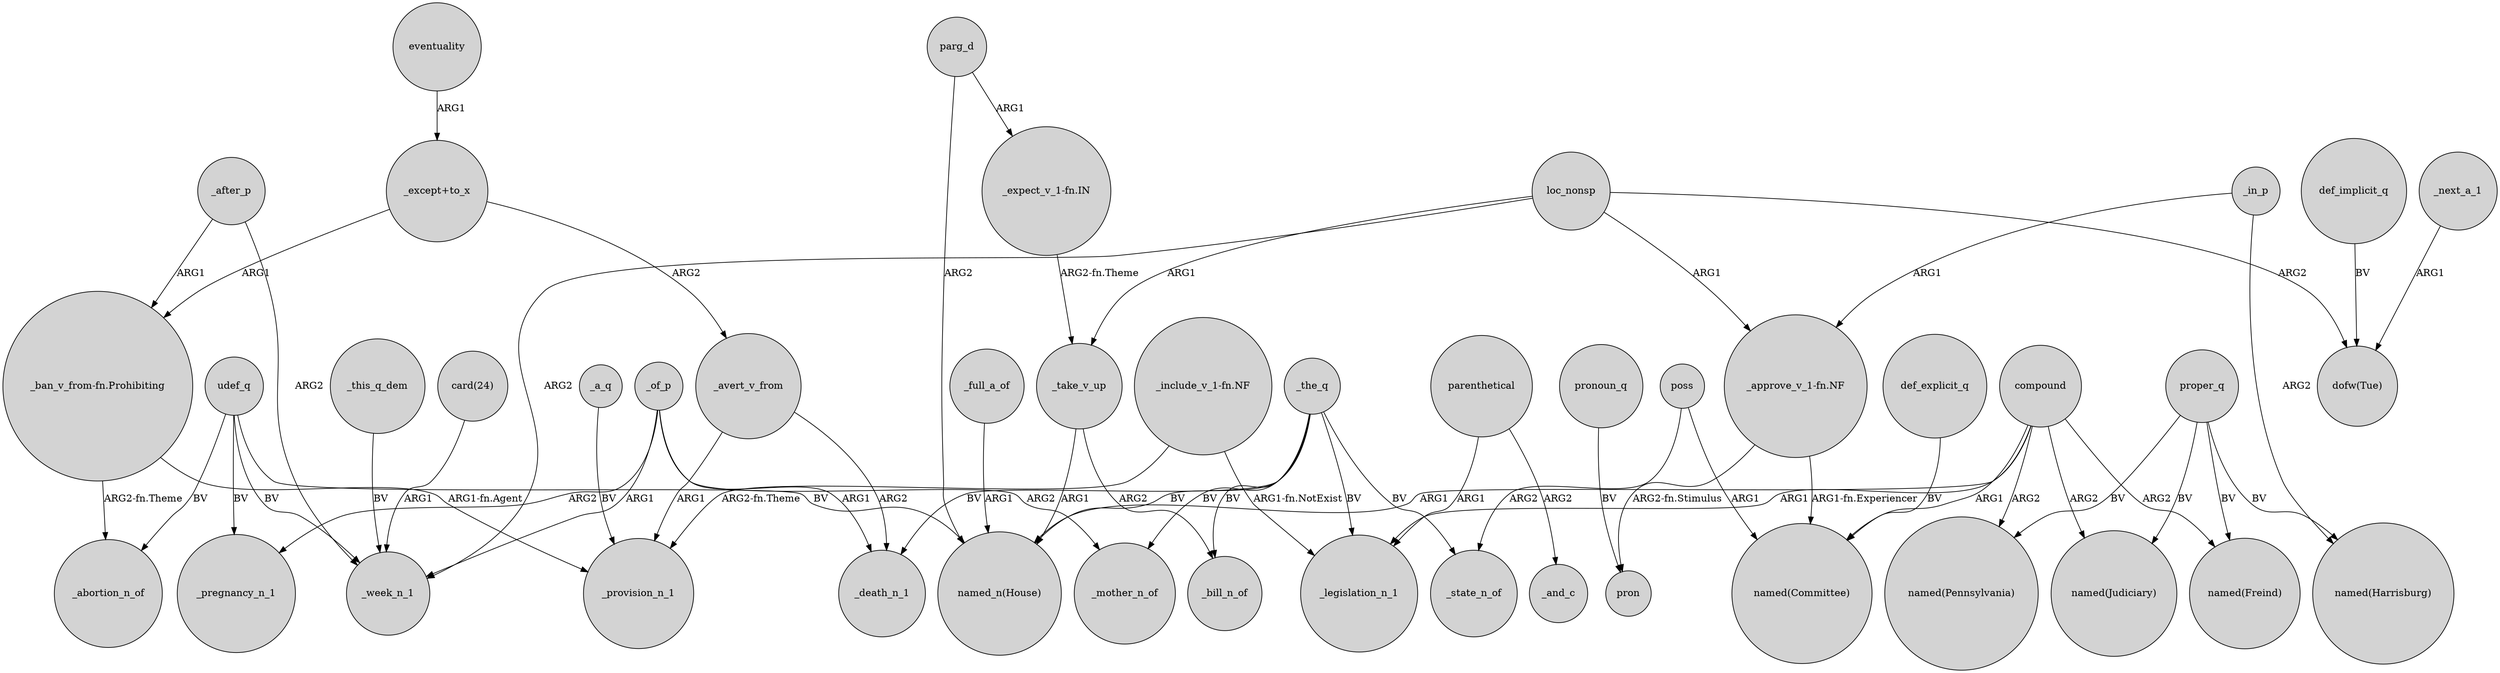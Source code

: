 digraph {
	node [shape=circle style=filled]
	udef_q -> "named_n(House)" [label=BV]
	"_include_v_1-fn.NF" -> _legislation_n_1 [label="ARG1-fn.NotExist"]
	_the_q -> _bill_n_of [label=BV]
	_avert_v_from -> _death_n_1 [label=ARG2]
	_of_p -> _mother_n_of [label=ARG2]
	"_include_v_1-fn.NF" -> _provision_n_1 [label="ARG2-fn.Theme"]
	"_ban_v_from-fn.Prohibiting" -> _provision_n_1 [label="ARG1-fn.Agent"]
	poss -> "named(Committee)" [label=ARG1]
	_take_v_up -> _bill_n_of [label=ARG2]
	eventuality -> "_except+to_x" [label=ARG1]
	_in_p -> "_approve_v_1-fn.NF" [label=ARG1]
	compound -> "named(Freind)" [label=ARG2]
	poss -> _state_n_of [label=ARG2]
	proper_q -> "named(Judiciary)" [label=BV]
	"_ban_v_from-fn.Prohibiting" -> _abortion_n_of [label="ARG2-fn.Theme"]
	_of_p -> _death_n_1 [label=ARG1]
	compound -> "named(Judiciary)" [label=ARG2]
	_full_a_of -> "named_n(House)" [label=ARG1]
	compound -> "named_n(House)" [label=ARG1]
	_the_q -> _state_n_of [label=BV]
	_in_p -> "named(Harrisburg)" [label=ARG2]
	_next_a_1 -> "dofw(Tue)" [label=ARG1]
	_the_q -> "named_n(House)" [label=BV]
	_after_p -> _week_n_1 [label=ARG2]
	def_implicit_q -> "dofw(Tue)" [label=BV]
	"_approve_v_1-fn.NF" -> pron [label="ARG2-fn.Stimulus"]
	udef_q -> _pregnancy_n_1 [label=BV]
	_the_q -> _mother_n_of [label=BV]
	proper_q -> "named(Freind)" [label=BV]
	pronoun_q -> pron [label=BV]
	_this_q_dem -> _week_n_1 [label=BV]
	loc_nonsp -> _week_n_1 [label=ARG2]
	parenthetical -> _and_c [label=ARG2]
	"card(24)" -> _week_n_1 [label=ARG1]
	udef_q -> _week_n_1 [label=BV]
	_the_q -> _legislation_n_1 [label=BV]
	loc_nonsp -> "dofw(Tue)" [label=ARG2]
	_after_p -> "_ban_v_from-fn.Prohibiting" [label=ARG1]
	parg_d -> "_expect_v_1-fn.IN" [label=ARG1]
	"_approve_v_1-fn.NF" -> "named(Committee)" [label="ARG1-fn.Experiencer"]
	compound -> "named(Pennsylvania)" [label=ARG2]
	loc_nonsp -> "_approve_v_1-fn.NF" [label=ARG1]
	compound -> "named(Committee)" [label=ARG1]
	compound -> _legislation_n_1 [label=ARG1]
	parg_d -> "named_n(House)" [label=ARG2]
	"_expect_v_1-fn.IN" -> _take_v_up [label="ARG2-fn.Theme"]
	_avert_v_from -> _provision_n_1 [label=ARG1]
	proper_q -> "named(Harrisburg)" [label=BV]
	loc_nonsp -> _take_v_up [label=ARG1]
	udef_q -> _abortion_n_of [label=BV]
	_of_p -> _week_n_1 [label=ARG1]
	proper_q -> "named(Pennsylvania)" [label=BV]
	_take_v_up -> "named_n(House)" [label=ARG1]
	_a_q -> _provision_n_1 [label=BV]
	"_except+to_x" -> "_ban_v_from-fn.Prohibiting" [label=ARG1]
	_the_q -> _death_n_1 [label=BV]
	_of_p -> _pregnancy_n_1 [label=ARG2]
	parenthetical -> _legislation_n_1 [label=ARG1]
	def_explicit_q -> "named(Committee)" [label=BV]
	"_except+to_x" -> _avert_v_from [label=ARG2]
}
